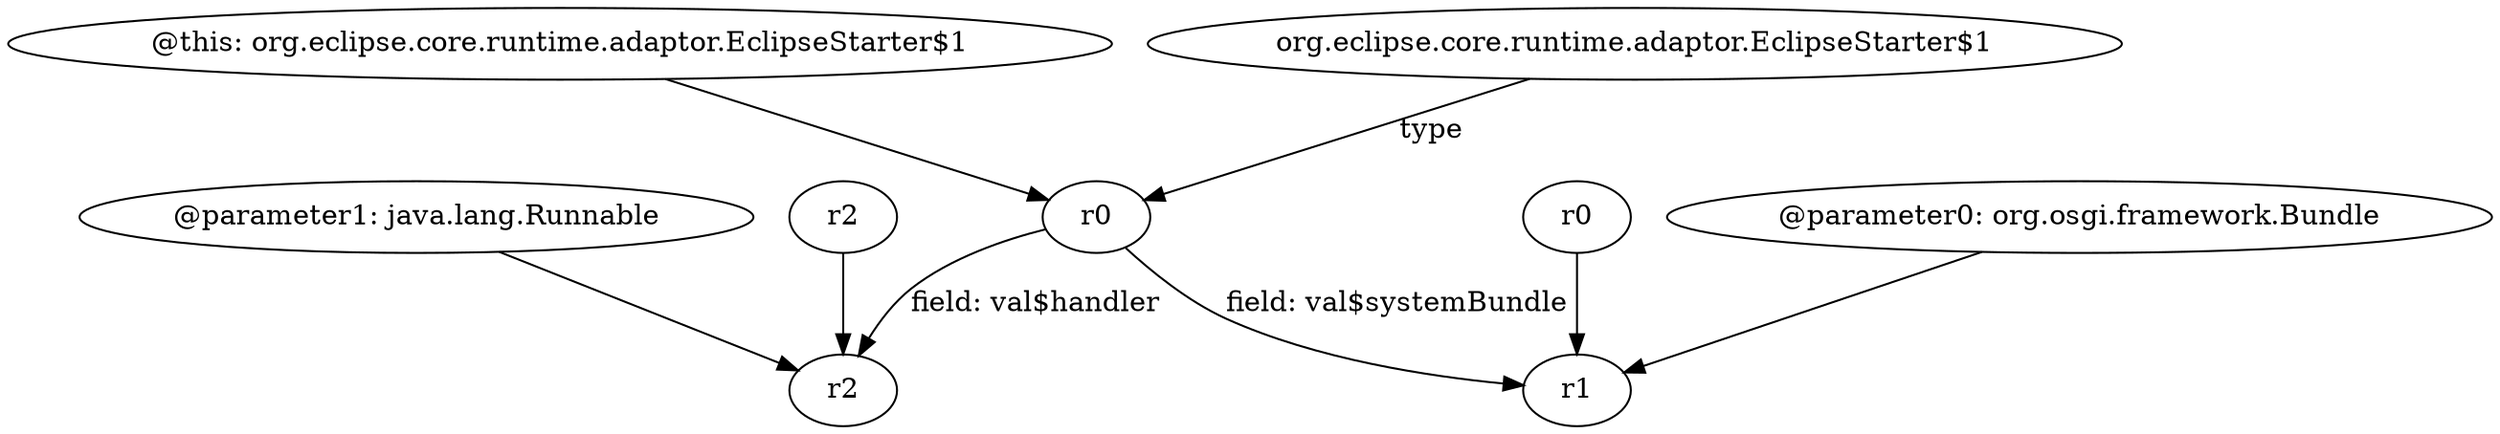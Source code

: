 digraph g {
0[label="r0"]
1[label="r2"]
0->1[label="field: val$handler"]
2[label="@this: org.eclipse.core.runtime.adaptor.EclipseStarter$1"]
2->0[label=""]
3[label="r1"]
0->3[label="field: val$systemBundle"]
4[label="org.eclipse.core.runtime.adaptor.EclipseStarter$1"]
4->0[label="type"]
5[label="r2"]
5->1[label=""]
6[label="r0"]
6->3[label=""]
7[label="@parameter0: org.osgi.framework.Bundle"]
7->3[label=""]
8[label="@parameter1: java.lang.Runnable"]
8->1[label=""]
}